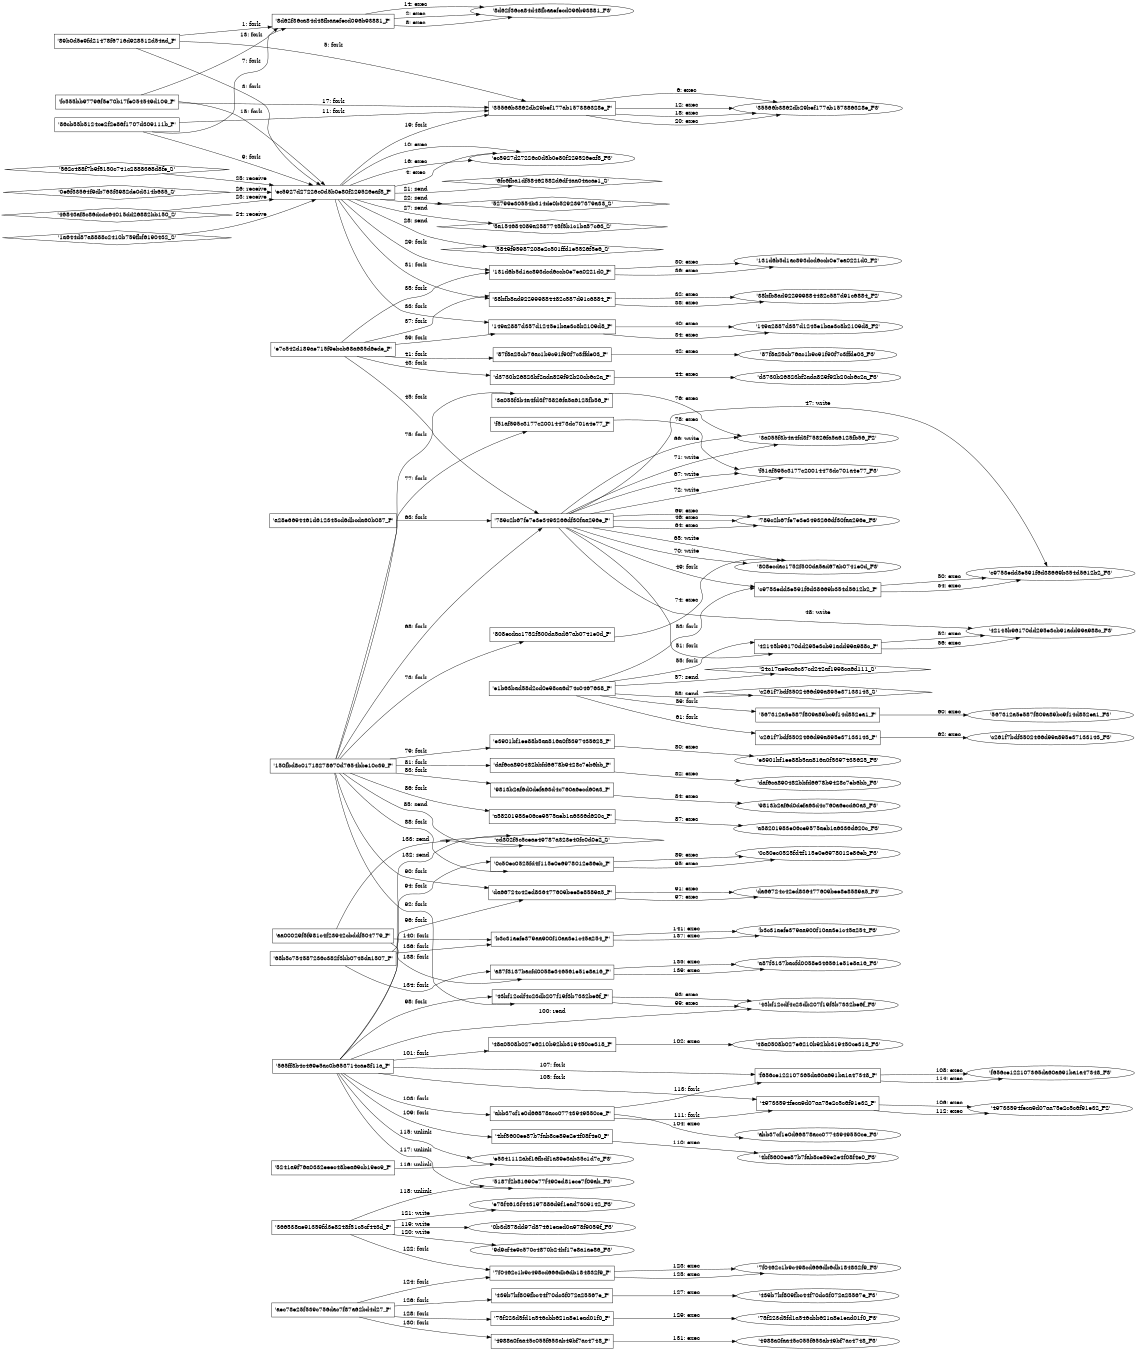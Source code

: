 digraph "D:\Learning\Paper\apt\基于CTI的攻击预警\Dataset\攻击图\ASGfromALLCTI\WastedLocker Goes Big-Game Hunting in 2020.dot" {
rankdir="LR"
size="9"
fixedsize="false"
splines="true"
nodesep=0.3
ranksep=0
fontsize=10
overlap="scalexy"
engine= "neato"
	"'89b0d5e9fd21478f6716d928512d54ad_P'" [node_type=Process shape=box]
	"'8d62f36ca84d48fbaaefecd096b93881_P'" [node_type=Process shape=box]
	"'89b0d5e9fd21478f6716d928512d54ad_P'" -> "'8d62f36ca84d48fbaaefecd096b93881_P'" [label="1: fork"]
	"'8d62f36ca84d48fbaaefecd096b93881_P'" [node_type=Process shape=box]
	"'8d62f36ca84d48fbaaefecd096b93881_F3'" [node_type=File shape=ellipse]
	"'8d62f36ca84d48fbaaefecd096b93881_P'" -> "'8d62f36ca84d48fbaaefecd096b93881_F3'" [label="2: exec"]
	"'89b0d5e9fd21478f6716d928512d54ad_P'" [node_type=Process shape=box]
	"'ec5927d27226c0d5b0e80f229526eaf8_P'" [node_type=Process shape=box]
	"'89b0d5e9fd21478f6716d928512d54ad_P'" -> "'ec5927d27226c0d5b0e80f229526eaf8_P'" [label="3: fork"]
	"'ec5927d27226c0d5b0e80f229526eaf8_P'" [node_type=Process shape=box]
	"'ec5927d27226c0d5b0e80f229526eaf8_F3'" [node_type=File shape=ellipse]
	"'ec5927d27226c0d5b0e80f229526eaf8_P'" -> "'ec5927d27226c0d5b0e80f229526eaf8_F3'" [label="4: exec"]
	"'89b0d5e9fd21478f6716d928512d54ad_P'" [node_type=Process shape=box]
	"'35566b3862db29bef177ab157386328e_P'" [node_type=Process shape=box]
	"'89b0d5e9fd21478f6716d928512d54ad_P'" -> "'35566b3862db29bef177ab157386328e_P'" [label="5: fork"]
	"'35566b3862db29bef177ab157386328e_P'" [node_type=Process shape=box]
	"'35566b3862db29bef177ab157386328e_F3'" [node_type=File shape=ellipse]
	"'35566b3862db29bef177ab157386328e_P'" -> "'35566b3862db29bef177ab157386328e_F3'" [label="6: exec"]
	"'86cb55b5124ce2f2e86f1707d309111b_P'" [node_type=Process shape=box]
	"'8d62f36ca84d48fbaaefecd096b93881_P'" [node_type=Process shape=box]
	"'86cb55b5124ce2f2e86f1707d309111b_P'" -> "'8d62f36ca84d48fbaaefecd096b93881_P'" [label="7: fork"]
	"'8d62f36ca84d48fbaaefecd096b93881_P'" [node_type=Process shape=box]
	"'8d62f36ca84d48fbaaefecd096b93881_F3'" [node_type=File shape=ellipse]
	"'8d62f36ca84d48fbaaefecd096b93881_P'" -> "'8d62f36ca84d48fbaaefecd096b93881_F3'" [label="8: exec"]
	"'86cb55b5124ce2f2e86f1707d309111b_P'" [node_type=Process shape=box]
	"'ec5927d27226c0d5b0e80f229526eaf8_P'" [node_type=Process shape=box]
	"'86cb55b5124ce2f2e86f1707d309111b_P'" -> "'ec5927d27226c0d5b0e80f229526eaf8_P'" [label="9: fork"]
	"'ec5927d27226c0d5b0e80f229526eaf8_P'" [node_type=Process shape=box]
	"'ec5927d27226c0d5b0e80f229526eaf8_F3'" [node_type=File shape=ellipse]
	"'ec5927d27226c0d5b0e80f229526eaf8_P'" -> "'ec5927d27226c0d5b0e80f229526eaf8_F3'" [label="10: exec"]
	"'86cb55b5124ce2f2e86f1707d309111b_P'" [node_type=Process shape=box]
	"'35566b3862db29bef177ab157386328e_P'" [node_type=Process shape=box]
	"'86cb55b5124ce2f2e86f1707d309111b_P'" -> "'35566b3862db29bef177ab157386328e_P'" [label="11: fork"]
	"'35566b3862db29bef177ab157386328e_P'" [node_type=Process shape=box]
	"'35566b3862db29bef177ab157386328e_F3'" [node_type=File shape=ellipse]
	"'35566b3862db29bef177ab157386328e_P'" -> "'35566b3862db29bef177ab157386328e_F3'" [label="12: exec"]
	"'fc555bb97796f5e70b17fe054549d109_P'" [node_type=Process shape=box]
	"'8d62f36ca84d48fbaaefecd096b93881_P'" [node_type=Process shape=box]
	"'fc555bb97796f5e70b17fe054549d109_P'" -> "'8d62f36ca84d48fbaaefecd096b93881_P'" [label="13: fork"]
	"'8d62f36ca84d48fbaaefecd096b93881_P'" [node_type=Process shape=box]
	"'8d62f36ca84d48fbaaefecd096b93881_F3'" [node_type=File shape=ellipse]
	"'8d62f36ca84d48fbaaefecd096b93881_P'" -> "'8d62f36ca84d48fbaaefecd096b93881_F3'" [label="14: exec"]
	"'fc555bb97796f5e70b17fe054549d109_P'" [node_type=Process shape=box]
	"'ec5927d27226c0d5b0e80f229526eaf8_P'" [node_type=Process shape=box]
	"'fc555bb97796f5e70b17fe054549d109_P'" -> "'ec5927d27226c0d5b0e80f229526eaf8_P'" [label="15: fork"]
	"'ec5927d27226c0d5b0e80f229526eaf8_P'" [node_type=Process shape=box]
	"'ec5927d27226c0d5b0e80f229526eaf8_F3'" [node_type=File shape=ellipse]
	"'ec5927d27226c0d5b0e80f229526eaf8_P'" -> "'ec5927d27226c0d5b0e80f229526eaf8_F3'" [label="16: exec"]
	"'fc555bb97796f5e70b17fe054549d109_P'" [node_type=Process shape=box]
	"'35566b3862db29bef177ab157386328e_P'" [node_type=Process shape=box]
	"'fc555bb97796f5e70b17fe054549d109_P'" -> "'35566b3862db29bef177ab157386328e_P'" [label="17: fork"]
	"'35566b3862db29bef177ab157386328e_P'" [node_type=Process shape=box]
	"'35566b3862db29bef177ab157386328e_F3'" [node_type=File shape=ellipse]
	"'35566b3862db29bef177ab157386328e_P'" -> "'35566b3862db29bef177ab157386328e_F3'" [label="18: exec"]
	"'ec5927d27226c0d5b0e80f229526eaf8_P'" [node_type=Process shape=box]
	"'35566b3862db29bef177ab157386328e_P'" [node_type=Process shape=box]
	"'ec5927d27226c0d5b0e80f229526eaf8_P'" -> "'35566b3862db29bef177ab157386328e_P'" [label="19: fork"]
	"'35566b3862db29bef177ab157386328e_P'" [node_type=Process shape=box]
	"'35566b3862db29bef177ab157386328e_F3'" [node_type=File shape=ellipse]
	"'35566b3862db29bef177ab157386328e_P'" -> "'35566b3862db29bef177ab157386328e_F3'" [label="20: exec"]
	"'6fc6fba1df58462582d6df4aa04acae1_S'" [node_type=Socket shape=diamond]
	"'ec5927d27226c0d5b0e80f229526eaf8_P'" [node_type=Process shape=box]
	"'ec5927d27226c0d5b0e80f229526eaf8_P'" -> "'6fc6fba1df58462582d6df4aa04acae1_S'" [label="21: send"]
	"'52799e30554b314de0b5292397379a33_S'" [node_type=Socket shape=diamond]
	"'ec5927d27226c0d5b0e80f229526eaf8_P'" [node_type=Process shape=box]
	"'ec5927d27226c0d5b0e80f229526eaf8_P'" -> "'52799e30554b314de0b5292397379a33_S'" [label="22: send"]
	"'ec5927d27226c0d5b0e80f229526eaf8_P'" [node_type=Process shape=box]
	"'46843af8c86dcdc64015dd26882bb150_S'" [node_type=Socket shape=diamond]
	"'46843af8c86dcdc64015dd26882bb150_S'" -> "'ec5927d27226c0d5b0e80f229526eaf8_P'" [label="23: receive"]
	"'ec5927d27226c0d5b0e80f229526eaf8_P'" [node_type=Process shape=box]
	"'1a644d87a8888c2410b759fbf6190432_S'" [node_type=Socket shape=diamond]
	"'1a644d87a8888c2410b759fbf6190432_S'" -> "'ec5927d27226c0d5b0e80f229526eaf8_P'" [label="24: receive"]
	"'ec5927d27226c0d5b0e80f229526eaf8_P'" [node_type=Process shape=box]
	"'562c488f7b9f5150c741c2888368d8fe_S'" [node_type=Socket shape=diamond]
	"'562c488f7b9f5150c741c2888368d8fe_S'" -> "'ec5927d27226c0d5b0e80f229526eaf8_P'" [label="25: receive"]
	"'ec5927d27226c0d5b0e80f229526eaf8_P'" [node_type=Process shape=box]
	"'0e6f33564f9db763f3982de0d314b635_S'" [node_type=Socket shape=diamond]
	"'0e6f33564f9db763f3982de0d314b635_S'" -> "'ec5927d27226c0d5b0e80f229526eaf8_P'" [label="26: receive"]
	"'5a154684089a2587745f5b1c1ba57c63_S'" [node_type=Socket shape=diamond]
	"'ec5927d27226c0d5b0e80f229526eaf8_P'" [node_type=Process shape=box]
	"'ec5927d27226c0d5b0e80f229526eaf8_P'" -> "'5a154684089a2587745f5b1c1ba57c63_S'" [label="27: send"]
	"'5849f95987208e2c501ffd1e5526f5e6_S'" [node_type=Socket shape=diamond]
	"'ec5927d27226c0d5b0e80f229526eaf8_P'" [node_type=Process shape=box]
	"'ec5927d27226c0d5b0e80f229526eaf8_P'" -> "'5849f95987208e2c501ffd1e5526f5e6_S'" [label="28: send"]
	"'ec5927d27226c0d5b0e80f229526eaf8_P'" [node_type=Process shape=box]
	"'131d6b5d1ac893dcd6ccb0e7ea0221d0_P'" [node_type=Process shape=box]
	"'ec5927d27226c0d5b0e80f229526eaf8_P'" -> "'131d6b5d1ac893dcd6ccb0e7ea0221d0_P'" [label="29: fork"]
	"'131d6b5d1ac893dcd6ccb0e7ea0221d0_P'" [node_type=Process shape=box]
	"'131d6b5d1ac893dcd6ccb0e7ea0221d0_F2'" [node_type=File shape=ellipse]
	"'131d6b5d1ac893dcd6ccb0e7ea0221d0_P'" -> "'131d6b5d1ac893dcd6ccb0e7ea0221d0_F2'" [label="30: exec"]
	"'ec5927d27226c0d5b0e80f229526eaf8_P'" [node_type=Process shape=box]
	"'38bfb8ad922999884482c587d91c6884_P'" [node_type=Process shape=box]
	"'ec5927d27226c0d5b0e80f229526eaf8_P'" -> "'38bfb8ad922999884482c587d91c6884_P'" [label="31: fork"]
	"'38bfb8ad922999884482c587d91c6884_P'" [node_type=Process shape=box]
	"'38bfb8ad922999884482c587d91c6884_F2'" [node_type=File shape=ellipse]
	"'38bfb8ad922999884482c587d91c6884_P'" -> "'38bfb8ad922999884482c587d91c6884_F2'" [label="32: exec"]
	"'ec5927d27226c0d5b0e80f229526eaf8_P'" [node_type=Process shape=box]
	"'149a2887d357d1245e1bae3c8b2109d8_P'" [node_type=Process shape=box]
	"'ec5927d27226c0d5b0e80f229526eaf8_P'" -> "'149a2887d357d1245e1bae3c8b2109d8_P'" [label="33: fork"]
	"'149a2887d357d1245e1bae3c8b2109d8_P'" [node_type=Process shape=box]
	"'149a2887d357d1245e1bae3c8b2109d8_F2'" [node_type=File shape=ellipse]
	"'149a2887d357d1245e1bae3c8b2109d8_P'" -> "'149a2887d357d1245e1bae3c8b2109d8_F2'" [label="34: exec"]
	"'e7c542d189ae715f9ebcb68a685d6ede_P'" [node_type=Process shape=box]
	"'131d6b5d1ac893dcd6ccb0e7ea0221d0_P'" [node_type=Process shape=box]
	"'e7c542d189ae715f9ebcb68a685d6ede_P'" -> "'131d6b5d1ac893dcd6ccb0e7ea0221d0_P'" [label="35: fork"]
	"'131d6b5d1ac893dcd6ccb0e7ea0221d0_P'" [node_type=Process shape=box]
	"'131d6b5d1ac893dcd6ccb0e7ea0221d0_F2'" [node_type=File shape=ellipse]
	"'131d6b5d1ac893dcd6ccb0e7ea0221d0_P'" -> "'131d6b5d1ac893dcd6ccb0e7ea0221d0_F2'" [label="36: exec"]
	"'e7c542d189ae715f9ebcb68a685d6ede_P'" [node_type=Process shape=box]
	"'38bfb8ad922999884482c587d91c6884_P'" [node_type=Process shape=box]
	"'e7c542d189ae715f9ebcb68a685d6ede_P'" -> "'38bfb8ad922999884482c587d91c6884_P'" [label="37: fork"]
	"'38bfb8ad922999884482c587d91c6884_P'" [node_type=Process shape=box]
	"'38bfb8ad922999884482c587d91c6884_F2'" [node_type=File shape=ellipse]
	"'38bfb8ad922999884482c587d91c6884_P'" -> "'38bfb8ad922999884482c587d91c6884_F2'" [label="38: exec"]
	"'e7c542d189ae715f9ebcb68a685d6ede_P'" [node_type=Process shape=box]
	"'149a2887d357d1245e1bae3c8b2109d8_P'" [node_type=Process shape=box]
	"'e7c542d189ae715f9ebcb68a685d6ede_P'" -> "'149a2887d357d1245e1bae3c8b2109d8_P'" [label="39: fork"]
	"'149a2887d357d1245e1bae3c8b2109d8_P'" [node_type=Process shape=box]
	"'149a2887d357d1245e1bae3c8b2109d8_F2'" [node_type=File shape=ellipse]
	"'149a2887d357d1245e1bae3c8b2109d8_P'" -> "'149a2887d357d1245e1bae3c8b2109d8_F2'" [label="40: exec"]
	"'e7c542d189ae715f9ebcb68a685d6ede_P'" [node_type=Process shape=box]
	"'87f8a25cb76ac1b9c91f90f7c3ffde03_P'" [node_type=Process shape=box]
	"'e7c542d189ae715f9ebcb68a685d6ede_P'" -> "'87f8a25cb76ac1b9c91f90f7c3ffde03_P'" [label="41: fork"]
	"'87f8a25cb76ac1b9c91f90f7c3ffde03_P'" [node_type=Process shape=box]
	"'87f8a25cb76ac1b9c91f90f7c3ffde03_F3'" [node_type=File shape=ellipse]
	"'87f8a25cb76ac1b9c91f90f7c3ffde03_P'" -> "'87f8a25cb76ac1b9c91f90f7c3ffde03_F3'" [label="42: exec"]
	"'e7c542d189ae715f9ebcb68a685d6ede_P'" [node_type=Process shape=box]
	"'d3730b26823bf2ada829f92b20cb6c2a_P'" [node_type=Process shape=box]
	"'e7c542d189ae715f9ebcb68a685d6ede_P'" -> "'d3730b26823bf2ada829f92b20cb6c2a_P'" [label="43: fork"]
	"'d3730b26823bf2ada829f92b20cb6c2a_P'" [node_type=Process shape=box]
	"'d3730b26823bf2ada829f92b20cb6c2a_F3'" [node_type=File shape=ellipse]
	"'d3730b26823bf2ada829f92b20cb6c2a_P'" -> "'d3730b26823bf2ada829f92b20cb6c2a_F3'" [label="44: exec"]
	"'e7c542d189ae715f9ebcb68a685d6ede_P'" [node_type=Process shape=box]
	"'789c2b67fe7e3e3493266df30faa296e_P'" [node_type=Process shape=box]
	"'e7c542d189ae715f9ebcb68a685d6ede_P'" -> "'789c2b67fe7e3e3493266df30faa296e_P'" [label="45: fork"]
	"'789c2b67fe7e3e3493266df30faa296e_P'" [node_type=Process shape=box]
	"'789c2b67fe7e3e3493266df30faa296e_F3'" [node_type=File shape=ellipse]
	"'789c2b67fe7e3e3493266df30faa296e_P'" -> "'789c2b67fe7e3e3493266df30faa296e_F3'" [label="46: exec"]
	"'c9753edd3e591f6d38669b354d5612b2_F3'" [node_type=file shape=ellipse]
	"'789c2b67fe7e3e3493266df30faa296e_P'" [node_type=Process shape=box]
	"'789c2b67fe7e3e3493266df30faa296e_P'" -> "'c9753edd3e591f6d38669b354d5612b2_F3'" [label="47: write"]
	"'42145b96170dd295e3cb91add99a988c_F3'" [node_type=file shape=ellipse]
	"'789c2b67fe7e3e3493266df30faa296e_P'" [node_type=Process shape=box]
	"'789c2b67fe7e3e3493266df30faa296e_P'" -> "'42145b96170dd295e3cb91add99a988c_F3'" [label="48: write"]
	"'789c2b67fe7e3e3493266df30faa296e_P'" [node_type=Process shape=box]
	"'c9753edd3e591f6d38669b354d5612b2_P'" [node_type=Process shape=box]
	"'789c2b67fe7e3e3493266df30faa296e_P'" -> "'c9753edd3e591f6d38669b354d5612b2_P'" [label="49: fork"]
	"'c9753edd3e591f6d38669b354d5612b2_P'" [node_type=Process shape=box]
	"'c9753edd3e591f6d38669b354d5612b2_F3'" [node_type=File shape=ellipse]
	"'c9753edd3e591f6d38669b354d5612b2_P'" -> "'c9753edd3e591f6d38669b354d5612b2_F3'" [label="50: exec"]
	"'789c2b67fe7e3e3493266df30faa296e_P'" [node_type=Process shape=box]
	"'42145b96170dd295e3cb91add99a988c_P'" [node_type=Process shape=box]
	"'789c2b67fe7e3e3493266df30faa296e_P'" -> "'42145b96170dd295e3cb91add99a988c_P'" [label="51: fork"]
	"'42145b96170dd295e3cb91add99a988c_P'" [node_type=Process shape=box]
	"'42145b96170dd295e3cb91add99a988c_F3'" [node_type=File shape=ellipse]
	"'42145b96170dd295e3cb91add99a988c_P'" -> "'42145b96170dd295e3cb91add99a988c_F3'" [label="52: exec"]
	"'e1b63bad58d2cd0e98ca6d74c0467638_P'" [node_type=Process shape=box]
	"'c9753edd3e591f6d38669b354d5612b2_P'" [node_type=Process shape=box]
	"'e1b63bad58d2cd0e98ca6d74c0467638_P'" -> "'c9753edd3e591f6d38669b354d5612b2_P'" [label="53: fork"]
	"'c9753edd3e591f6d38669b354d5612b2_P'" [node_type=Process shape=box]
	"'c9753edd3e591f6d38669b354d5612b2_F3'" [node_type=File shape=ellipse]
	"'c9753edd3e591f6d38669b354d5612b2_P'" -> "'c9753edd3e591f6d38669b354d5612b2_F3'" [label="54: exec"]
	"'e1b63bad58d2cd0e98ca6d74c0467638_P'" [node_type=Process shape=box]
	"'42145b96170dd295e3cb91add99a988c_P'" [node_type=Process shape=box]
	"'e1b63bad58d2cd0e98ca6d74c0467638_P'" -> "'42145b96170dd295e3cb91add99a988c_P'" [label="55: fork"]
	"'42145b96170dd295e3cb91add99a988c_P'" [node_type=Process shape=box]
	"'42145b96170dd295e3cb91add99a988c_F3'" [node_type=File shape=ellipse]
	"'42145b96170dd295e3cb91add99a988c_P'" -> "'42145b96170dd295e3cb91add99a988c_F3'" [label="56: exec"]
	"'24c17ae9ca6c37cd242af1998ca6d111_S'" [node_type=Socket shape=diamond]
	"'e1b63bad58d2cd0e98ca6d74c0467638_P'" [node_type=Process shape=box]
	"'e1b63bad58d2cd0e98ca6d74c0467638_P'" -> "'24c17ae9ca6c37cd242af1998ca6d111_S'" [label="57: send"]
	"'c261f7bdf3502466d99a895e37133143_S'" [node_type=Socket shape=diamond]
	"'e1b63bad58d2cd0e98ca6d74c0467638_P'" [node_type=Process shape=box]
	"'e1b63bad58d2cd0e98ca6d74c0467638_P'" -> "'c261f7bdf3502466d99a895e37133143_S'" [label="58: send"]
	"'e1b63bad58d2cd0e98ca6d74c0467638_P'" [node_type=Process shape=box]
	"'567312a5e587f809a89bc9f14d852ea1_P'" [node_type=Process shape=box]
	"'e1b63bad58d2cd0e98ca6d74c0467638_P'" -> "'567312a5e587f809a89bc9f14d852ea1_P'" [label="59: fork"]
	"'567312a5e587f809a89bc9f14d852ea1_P'" [node_type=Process shape=box]
	"'567312a5e587f809a89bc9f14d852ea1_F3'" [node_type=File shape=ellipse]
	"'567312a5e587f809a89bc9f14d852ea1_P'" -> "'567312a5e587f809a89bc9f14d852ea1_F3'" [label="60: exec"]
	"'e1b63bad58d2cd0e98ca6d74c0467638_P'" [node_type=Process shape=box]
	"'c261f7bdf3502466d99a895e37133143_P'" [node_type=Process shape=box]
	"'e1b63bad58d2cd0e98ca6d74c0467638_P'" -> "'c261f7bdf3502466d99a895e37133143_P'" [label="61: fork"]
	"'c261f7bdf3502466d99a895e37133143_P'" [node_type=Process shape=box]
	"'c261f7bdf3502466d99a895e37133143_F3'" [node_type=File shape=ellipse]
	"'c261f7bdf3502466d99a895e37133143_P'" -> "'c261f7bdf3502466d99a895e37133143_F3'" [label="62: exec"]
	"'a28e6694461d612345cd6dbcda60b087_P'" [node_type=Process shape=box]
	"'789c2b67fe7e3e3493266df30faa296e_P'" [node_type=Process shape=box]
	"'a28e6694461d612345cd6dbcda60b087_P'" -> "'789c2b67fe7e3e3493266df30faa296e_P'" [label="63: fork"]
	"'789c2b67fe7e3e3493266df30faa296e_P'" [node_type=Process shape=box]
	"'789c2b67fe7e3e3493266df30faa296e_F3'" [node_type=File shape=ellipse]
	"'789c2b67fe7e3e3493266df30faa296e_P'" -> "'789c2b67fe7e3e3493266df30faa296e_F3'" [label="64: exec"]
	"'808ecdac1752f500da5ad67ab0741e0d_F3'" [node_type=file shape=ellipse]
	"'789c2b67fe7e3e3493266df30faa296e_P'" [node_type=Process shape=box]
	"'789c2b67fe7e3e3493266df30faa296e_P'" -> "'808ecdac1752f500da5ad67ab0741e0d_F3'" [label="65: write"]
	"'3a055f3b4a4fd3f75826fa5a6125fb56_F2'" [node_type=file shape=ellipse]
	"'789c2b67fe7e3e3493266df30faa296e_P'" [node_type=Process shape=box]
	"'789c2b67fe7e3e3493266df30faa296e_P'" -> "'3a055f3b4a4fd3f75826fa5a6125fb56_F2'" [label="66: write"]
	"'f51af595c3177c20014473dc701a4e77_F3'" [node_type=file shape=ellipse]
	"'789c2b67fe7e3e3493266df30faa296e_P'" [node_type=Process shape=box]
	"'789c2b67fe7e3e3493266df30faa296e_P'" -> "'f51af595c3177c20014473dc701a4e77_F3'" [label="67: write"]
	"'150fbd8c01718278670d7654bbe10c39_P'" [node_type=Process shape=box]
	"'789c2b67fe7e3e3493266df30faa296e_P'" [node_type=Process shape=box]
	"'150fbd8c01718278670d7654bbe10c39_P'" -> "'789c2b67fe7e3e3493266df30faa296e_P'" [label="68: fork"]
	"'789c2b67fe7e3e3493266df30faa296e_P'" [node_type=Process shape=box]
	"'789c2b67fe7e3e3493266df30faa296e_F3'" [node_type=File shape=ellipse]
	"'789c2b67fe7e3e3493266df30faa296e_P'" -> "'789c2b67fe7e3e3493266df30faa296e_F3'" [label="69: exec"]
	"'808ecdac1752f500da5ad67ab0741e0d_F3'" [node_type=file shape=ellipse]
	"'789c2b67fe7e3e3493266df30faa296e_P'" [node_type=Process shape=box]
	"'789c2b67fe7e3e3493266df30faa296e_P'" -> "'808ecdac1752f500da5ad67ab0741e0d_F3'" [label="70: write"]
	"'3a055f3b4a4fd3f75826fa5a6125fb56_F2'" [node_type=file shape=ellipse]
	"'789c2b67fe7e3e3493266df30faa296e_P'" [node_type=Process shape=box]
	"'789c2b67fe7e3e3493266df30faa296e_P'" -> "'3a055f3b4a4fd3f75826fa5a6125fb56_F2'" [label="71: write"]
	"'f51af595c3177c20014473dc701a4e77_F3'" [node_type=file shape=ellipse]
	"'789c2b67fe7e3e3493266df30faa296e_P'" [node_type=Process shape=box]
	"'789c2b67fe7e3e3493266df30faa296e_P'" -> "'f51af595c3177c20014473dc701a4e77_F3'" [label="72: write"]
	"'150fbd8c01718278670d7654bbe10c39_P'" [node_type=Process shape=box]
	"'808ecdac1752f500da5ad67ab0741e0d_P'" [node_type=Process shape=box]
	"'150fbd8c01718278670d7654bbe10c39_P'" -> "'808ecdac1752f500da5ad67ab0741e0d_P'" [label="73: fork"]
	"'808ecdac1752f500da5ad67ab0741e0d_P'" [node_type=Process shape=box]
	"'808ecdac1752f500da5ad67ab0741e0d_F3'" [node_type=File shape=ellipse]
	"'808ecdac1752f500da5ad67ab0741e0d_P'" -> "'808ecdac1752f500da5ad67ab0741e0d_F3'" [label="74: exec"]
	"'150fbd8c01718278670d7654bbe10c39_P'" [node_type=Process shape=box]
	"'3a055f3b4a4fd3f75826fa5a6125fb56_P'" [node_type=Process shape=box]
	"'150fbd8c01718278670d7654bbe10c39_P'" -> "'3a055f3b4a4fd3f75826fa5a6125fb56_P'" [label="75: fork"]
	"'3a055f3b4a4fd3f75826fa5a6125fb56_P'" [node_type=Process shape=box]
	"'3a055f3b4a4fd3f75826fa5a6125fb56_F2'" [node_type=File shape=ellipse]
	"'3a055f3b4a4fd3f75826fa5a6125fb56_P'" -> "'3a055f3b4a4fd3f75826fa5a6125fb56_F2'" [label="76: exec"]
	"'150fbd8c01718278670d7654bbe10c39_P'" [node_type=Process shape=box]
	"'f51af595c3177c20014473dc701a4e77_P'" [node_type=Process shape=box]
	"'150fbd8c01718278670d7654bbe10c39_P'" -> "'f51af595c3177c20014473dc701a4e77_P'" [label="77: fork"]
	"'f51af595c3177c20014473dc701a4e77_P'" [node_type=Process shape=box]
	"'f51af595c3177c20014473dc701a4e77_F3'" [node_type=File shape=ellipse]
	"'f51af595c3177c20014473dc701a4e77_P'" -> "'f51af595c3177c20014473dc701a4e77_F3'" [label="78: exec"]
	"'150fbd8c01718278670d7654bbe10c39_P'" [node_type=Process shape=box]
	"'e3901bf1ee88b5aa816a0f5397435625_P'" [node_type=Process shape=box]
	"'150fbd8c01718278670d7654bbe10c39_P'" -> "'e3901bf1ee88b5aa816a0f5397435625_P'" [label="79: fork"]
	"'e3901bf1ee88b5aa816a0f5397435625_P'" [node_type=Process shape=box]
	"'e3901bf1ee88b5aa816a0f5397435625_F3'" [node_type=File shape=ellipse]
	"'e3901bf1ee88b5aa816a0f5397435625_P'" -> "'e3901bf1ee88b5aa816a0f5397435625_F3'" [label="80: exec"]
	"'150fbd8c01718278670d7654bbe10c39_P'" [node_type=Process shape=box]
	"'daf6ca890482bbfd6678b9428c7eb6bb_P'" [node_type=Process shape=box]
	"'150fbd8c01718278670d7654bbe10c39_P'" -> "'daf6ca890482bbfd6678b9428c7eb6bb_P'" [label="81: fork"]
	"'daf6ca890482bbfd6678b9428c7eb6bb_P'" [node_type=Process shape=box]
	"'daf6ca890482bbfd6678b9428c7eb6bb_F3'" [node_type=File shape=ellipse]
	"'daf6ca890482bbfd6678b9428c7eb6bb_P'" -> "'daf6ca890482bbfd6678b9428c7eb6bb_F3'" [label="82: exec"]
	"'150fbd8c01718278670d7654bbe10c39_P'" [node_type=Process shape=box]
	"'9813b2af6d0defa63d4c760a6ecd60a3_P'" [node_type=Process shape=box]
	"'150fbd8c01718278670d7654bbe10c39_P'" -> "'9813b2af6d0defa63d4c760a6ecd60a3_P'" [label="83: fork"]
	"'9813b2af6d0defa63d4c760a6ecd60a3_P'" [node_type=Process shape=box]
	"'9813b2af6d0defa63d4c760a6ecd60a3_F3'" [node_type=File shape=ellipse]
	"'9813b2af6d0defa63d4c760a6ecd60a3_P'" -> "'9813b2af6d0defa63d4c760a6ecd60a3_F3'" [label="84: exec"]
	"'cd302f5c5ceae49787a323e40fc0d0e2_S'" [node_type=Socket shape=diamond]
	"'150fbd8c01718278670d7654bbe10c39_P'" [node_type=Process shape=box]
	"'150fbd8c01718278670d7654bbe10c39_P'" -> "'cd302f5c5ceae49787a323e40fc0d0e2_S'" [label="85: send"]
	"'150fbd8c01718278670d7654bbe10c39_P'" [node_type=Process shape=box]
	"'a58201983e06ce9575aeb1a6336d620c_P'" [node_type=Process shape=box]
	"'150fbd8c01718278670d7654bbe10c39_P'" -> "'a58201983e06ce9575aeb1a6336d620c_P'" [label="86: fork"]
	"'a58201983e06ce9575aeb1a6336d620c_P'" [node_type=Process shape=box]
	"'a58201983e06ce9575aeb1a6336d620c_F3'" [node_type=File shape=ellipse]
	"'a58201983e06ce9575aeb1a6336d620c_P'" -> "'a58201983e06ce9575aeb1a6336d620c_F3'" [label="87: exec"]
	"'150fbd8c01718278670d7654bbe10c39_P'" [node_type=Process shape=box]
	"'0c50ec0525fd4f115e0e6978012e86eb_P'" [node_type=Process shape=box]
	"'150fbd8c01718278670d7654bbe10c39_P'" -> "'0c50ec0525fd4f115e0e6978012e86eb_P'" [label="88: fork"]
	"'0c50ec0525fd4f115e0e6978012e86eb_P'" [node_type=Process shape=box]
	"'0c50ec0525fd4f115e0e6978012e86eb_F3'" [node_type=File shape=ellipse]
	"'0c50ec0525fd4f115e0e6978012e86eb_P'" -> "'0c50ec0525fd4f115e0e6978012e86eb_F3'" [label="89: exec"]
	"'150fbd8c01718278670d7654bbe10c39_P'" [node_type=Process shape=box]
	"'da66724c42ed836477609bee8e8589a5_P'" [node_type=Process shape=box]
	"'150fbd8c01718278670d7654bbe10c39_P'" -> "'da66724c42ed836477609bee8e8589a5_P'" [label="90: fork"]
	"'da66724c42ed836477609bee8e8589a5_P'" [node_type=Process shape=box]
	"'da66724c42ed836477609bee8e8589a5_F3'" [node_type=File shape=ellipse]
	"'da66724c42ed836477609bee8e8589a5_P'" -> "'da66724c42ed836477609bee8e8589a5_F3'" [label="91: exec"]
	"'150fbd8c01718278670d7654bbe10c39_P'" [node_type=Process shape=box]
	"'43bf12cdf4c23db207f19f3b7332be6f_P'" [node_type=Process shape=box]
	"'150fbd8c01718278670d7654bbe10c39_P'" -> "'43bf12cdf4c23db207f19f3b7332be6f_P'" [label="92: fork"]
	"'43bf12cdf4c23db207f19f3b7332be6f_P'" [node_type=Process shape=box]
	"'43bf12cdf4c23db207f19f3b7332be6f_F3'" [node_type=File shape=ellipse]
	"'43bf12cdf4c23db207f19f3b7332be6f_P'" -> "'43bf12cdf4c23db207f19f3b7332be6f_F3'" [label="93: exec"]
	"'565ff3b4c469e5ac0b653714cae8f11a_P'" [node_type=Process shape=box]
	"'0c50ec0525fd4f115e0e6978012e86eb_P'" [node_type=Process shape=box]
	"'565ff3b4c469e5ac0b653714cae8f11a_P'" -> "'0c50ec0525fd4f115e0e6978012e86eb_P'" [label="94: fork"]
	"'0c50ec0525fd4f115e0e6978012e86eb_P'" [node_type=Process shape=box]
	"'0c50ec0525fd4f115e0e6978012e86eb_F3'" [node_type=File shape=ellipse]
	"'0c50ec0525fd4f115e0e6978012e86eb_P'" -> "'0c50ec0525fd4f115e0e6978012e86eb_F3'" [label="95: exec"]
	"'565ff3b4c469e5ac0b653714cae8f11a_P'" [node_type=Process shape=box]
	"'da66724c42ed836477609bee8e8589a5_P'" [node_type=Process shape=box]
	"'565ff3b4c469e5ac0b653714cae8f11a_P'" -> "'da66724c42ed836477609bee8e8589a5_P'" [label="96: fork"]
	"'da66724c42ed836477609bee8e8589a5_P'" [node_type=Process shape=box]
	"'da66724c42ed836477609bee8e8589a5_F3'" [node_type=File shape=ellipse]
	"'da66724c42ed836477609bee8e8589a5_P'" -> "'da66724c42ed836477609bee8e8589a5_F3'" [label="97: exec"]
	"'565ff3b4c469e5ac0b653714cae8f11a_P'" [node_type=Process shape=box]
	"'43bf12cdf4c23db207f19f3b7332be6f_P'" [node_type=Process shape=box]
	"'565ff3b4c469e5ac0b653714cae8f11a_P'" -> "'43bf12cdf4c23db207f19f3b7332be6f_P'" [label="98: fork"]
	"'43bf12cdf4c23db207f19f3b7332be6f_P'" [node_type=Process shape=box]
	"'43bf12cdf4c23db207f19f3b7332be6f_F3'" [node_type=File shape=ellipse]
	"'43bf12cdf4c23db207f19f3b7332be6f_P'" -> "'43bf12cdf4c23db207f19f3b7332be6f_F3'" [label="99: exec"]
	"'43bf12cdf4c23db207f19f3b7332be6f_F3'" [node_type=file shape=ellipse]
	"'565ff3b4c469e5ac0b653714cae8f11a_P'" [node_type=Process shape=box]
	"'565ff3b4c469e5ac0b653714cae8f11a_P'" -> "'43bf12cdf4c23db207f19f3b7332be6f_F3'" [label="100: read"]
	"'565ff3b4c469e5ac0b653714cae8f11a_P'" [node_type=Process shape=box]
	"'48a0508b027e6210b92bb319450ce318_P'" [node_type=Process shape=box]
	"'565ff3b4c469e5ac0b653714cae8f11a_P'" -> "'48a0508b027e6210b92bb319450ce318_P'" [label="101: fork"]
	"'48a0508b027e6210b92bb319450ce318_P'" [node_type=Process shape=box]
	"'48a0508b027e6210b92bb319450ce318_F3'" [node_type=File shape=ellipse]
	"'48a0508b027e6210b92bb319450ce318_P'" -> "'48a0508b027e6210b92bb319450ce318_F3'" [label="102: exec"]
	"'565ff3b4c469e5ac0b653714cae8f11a_P'" [node_type=Process shape=box]
	"'abb37cf1e0d66878acc07743949550ce_P'" [node_type=Process shape=box]
	"'565ff3b4c469e5ac0b653714cae8f11a_P'" -> "'abb37cf1e0d66878acc07743949550ce_P'" [label="103: fork"]
	"'abb37cf1e0d66878acc07743949550ce_P'" [node_type=Process shape=box]
	"'abb37cf1e0d66878acc07743949550ce_F3'" [node_type=File shape=ellipse]
	"'abb37cf1e0d66878acc07743949550ce_P'" -> "'abb37cf1e0d66878acc07743949550ce_F3'" [label="104: exec"]
	"'565ff3b4c469e5ac0b653714cae8f11a_P'" [node_type=Process shape=box]
	"'49733594feca9d07aa75e2c5c6f91e32_P'" [node_type=Process shape=box]
	"'565ff3b4c469e5ac0b653714cae8f11a_P'" -> "'49733594feca9d07aa75e2c5c6f91e32_P'" [label="105: fork"]
	"'49733594feca9d07aa75e2c5c6f91e32_P'" [node_type=Process shape=box]
	"'49733594feca9d07aa75e2c5c6f91e32_F2'" [node_type=File shape=ellipse]
	"'49733594feca9d07aa75e2c5c6f91e32_P'" -> "'49733594feca9d07aa75e2c5c6f91e32_F2'" [label="106: exec"]
	"'565ff3b4c469e5ac0b653714cae8f11a_P'" [node_type=Process shape=box]
	"'f656ce122107365da60a691ba1a47348_P'" [node_type=Process shape=box]
	"'565ff3b4c469e5ac0b653714cae8f11a_P'" -> "'f656ce122107365da60a691ba1a47348_P'" [label="107: fork"]
	"'f656ce122107365da60a691ba1a47348_P'" [node_type=Process shape=box]
	"'f656ce122107365da60a691ba1a47348_F3'" [node_type=File shape=ellipse]
	"'f656ce122107365da60a691ba1a47348_P'" -> "'f656ce122107365da60a691ba1a47348_F3'" [label="108: exec"]
	"'565ff3b4c469e5ac0b653714cae8f11a_P'" [node_type=Process shape=box]
	"'4bf5600ee87b7fab8ce89e2e4f08f4e0_P'" [node_type=Process shape=box]
	"'565ff3b4c469e5ac0b653714cae8f11a_P'" -> "'4bf5600ee87b7fab8ce89e2e4f08f4e0_P'" [label="109: fork"]
	"'4bf5600ee87b7fab8ce89e2e4f08f4e0_P'" [node_type=Process shape=box]
	"'4bf5600ee87b7fab8ce89e2e4f08f4e0_F3'" [node_type=File shape=ellipse]
	"'4bf5600ee87b7fab8ce89e2e4f08f4e0_P'" -> "'4bf5600ee87b7fab8ce89e2e4f08f4e0_F3'" [label="110: exec"]
	"'abb37cf1e0d66878acc07743949550ce_P'" [node_type=Process shape=box]
	"'49733594feca9d07aa75e2c5c6f91e32_P'" [node_type=Process shape=box]
	"'abb37cf1e0d66878acc07743949550ce_P'" -> "'49733594feca9d07aa75e2c5c6f91e32_P'" [label="111: fork"]
	"'49733594feca9d07aa75e2c5c6f91e32_P'" [node_type=Process shape=box]
	"'49733594feca9d07aa75e2c5c6f91e32_F2'" [node_type=File shape=ellipse]
	"'49733594feca9d07aa75e2c5c6f91e32_P'" -> "'49733594feca9d07aa75e2c5c6f91e32_F2'" [label="112: exec"]
	"'abb37cf1e0d66878acc07743949550ce_P'" [node_type=Process shape=box]
	"'f656ce122107365da60a691ba1a47348_P'" [node_type=Process shape=box]
	"'abb37cf1e0d66878acc07743949550ce_P'" -> "'f656ce122107365da60a691ba1a47348_P'" [label="113: fork"]
	"'f656ce122107365da60a691ba1a47348_P'" [node_type=Process shape=box]
	"'f656ce122107365da60a691ba1a47348_F3'" [node_type=File shape=ellipse]
	"'f656ce122107365da60a691ba1a47348_P'" -> "'f656ce122107365da60a691ba1a47348_F3'" [label="114: exec"]
	"'e5341112abf16fbdf1a89e3ab35c1d7c_F3'" [node_type=file shape=ellipse]
	"'565ff3b4c469e5ac0b653714cae8f11a_P'" [node_type=Process shape=box]
	"'565ff3b4c469e5ac0b653714cae8f11a_P'" -> "'e5341112abf16fbdf1a89e3ab35c1d7c_F3'" [label="115: unlink"]
	"'e5341112abf16fbdf1a89e3ab35c1d7c_F3'" [node_type=file shape=ellipse]
	"'5241a9f76a0332eeec48bea69cb19ec9_P'" [node_type=Process shape=box]
	"'5241a9f76a0332eeec48bea69cb19ec9_P'" -> "'e5341112abf16fbdf1a89e3ab35c1d7c_F3'" [label="116: unlink"]
	"'5187f2b81690e77f490ed81ece7f09ab_F3'" [node_type=file shape=ellipse]
	"'565ff3b4c469e5ac0b653714cae8f11a_P'" [node_type=Process shape=box]
	"'565ff3b4c469e5ac0b653714cae8f11a_P'" -> "'5187f2b81690e77f490ed81ece7f09ab_F3'" [label="117: unlink"]
	"'5187f2b81690e77f490ed81ece7f09ab_F3'" [node_type=file shape=ellipse]
	"'366538ae91359fd3e8248f51c5cf443d_P'" [node_type=Process shape=box]
	"'366538ae91359fd3e8248f51c5cf443d_P'" -> "'5187f2b81690e77f490ed81ece7f09ab_F3'" [label="118: unlink"]
	"'0b3d578dd97d87461eaed0a978f9059f_F3'" [node_type=file shape=ellipse]
	"'366538ae91359fd3e8248f51c5cf443d_P'" [node_type=Process shape=box]
	"'366538ae91359fd3e8248f51c5cf443d_P'" -> "'0b3d578dd97d87461eaed0a978f9059f_F3'" [label="119: write"]
	"'9d9cf4e9c570c4870b24bf17e8a1ae86_F3'" [node_type=file shape=ellipse]
	"'366538ae91359fd3e8248f51c5cf443d_P'" [node_type=Process shape=box]
	"'366538ae91359fd3e8248f51c5cf443d_P'" -> "'9d9cf4e9c570c4870b24bf17e8a1ae86_F3'" [label="120: write"]
	"'e75f4613f443197886d9f1ead7309142_F3'" [node_type=file shape=ellipse]
	"'366538ae91359fd3e8248f51c5cf443d_P'" [node_type=Process shape=box]
	"'366538ae91359fd3e8248f51c5cf443d_P'" -> "'e75f4613f443197886d9f1ead7309142_F3'" [label="121: write"]
	"'366538ae91359fd3e8248f51c5cf443d_P'" [node_type=Process shape=box]
	"'7f0462c1b9c498cd666db6db184832f9_P'" [node_type=Process shape=box]
	"'366538ae91359fd3e8248f51c5cf443d_P'" -> "'7f0462c1b9c498cd666db6db184832f9_P'" [label="122: fork"]
	"'7f0462c1b9c498cd666db6db184832f9_P'" [node_type=Process shape=box]
	"'7f0462c1b9c498cd666db6db184832f9_F3'" [node_type=File shape=ellipse]
	"'7f0462c1b9c498cd666db6db184832f9_P'" -> "'7f0462c1b9c498cd666db6db184832f9_F3'" [label="123: exec"]
	"'aec78e25f539c756dac7f87a62bd4d27_P'" [node_type=Process shape=box]
	"'7f0462c1b9c498cd666db6db184832f9_P'" [node_type=Process shape=box]
	"'aec78e25f539c756dac7f87a62bd4d27_P'" -> "'7f0462c1b9c498cd666db6db184832f9_P'" [label="124: fork"]
	"'7f0462c1b9c498cd666db6db184832f9_P'" [node_type=Process shape=box]
	"'7f0462c1b9c498cd666db6db184832f9_F3'" [node_type=File shape=ellipse]
	"'7f0462c1b9c498cd666db6db184832f9_P'" -> "'7f0462c1b9c498cd666db6db184832f9_F3'" [label="125: exec"]
	"'aec78e25f539c756dac7f87a62bd4d27_P'" [node_type=Process shape=box]
	"'439b7bf809fbc44f70dc3f072a25567e_P'" [node_type=Process shape=box]
	"'aec78e25f539c756dac7f87a62bd4d27_P'" -> "'439b7bf809fbc44f70dc3f072a25567e_P'" [label="126: fork"]
	"'439b7bf809fbc44f70dc3f072a25567e_P'" [node_type=Process shape=box]
	"'439b7bf809fbc44f70dc3f072a25567e_F3'" [node_type=File shape=ellipse]
	"'439b7bf809fbc44f70dc3f072a25567e_P'" -> "'439b7bf809fbc44f70dc3f072a25567e_F3'" [label="127: exec"]
	"'aec78e25f539c756dac7f87a62bd4d27_P'" [node_type=Process shape=box]
	"'75f223d5fd1a546cbb621a8e1ead01f0_P'" [node_type=Process shape=box]
	"'aec78e25f539c756dac7f87a62bd4d27_P'" -> "'75f223d5fd1a546cbb621a8e1ead01f0_P'" [label="128: fork"]
	"'75f223d5fd1a546cbb621a8e1ead01f0_P'" [node_type=Process shape=box]
	"'75f223d5fd1a546cbb621a8e1ead01f0_F3'" [node_type=File shape=ellipse]
	"'75f223d5fd1a546cbb621a8e1ead01f0_P'" -> "'75f223d5fd1a546cbb621a8e1ead01f0_F3'" [label="129: exec"]
	"'aec78e25f539c756dac7f87a62bd4d27_P'" [node_type=Process shape=box]
	"'4988a0faa45c055f653ab49bf7ac4748_P'" [node_type=Process shape=box]
	"'aec78e25f539c756dac7f87a62bd4d27_P'" -> "'4988a0faa45c055f653ab49bf7ac4748_P'" [label="130: fork"]
	"'4988a0faa45c055f653ab49bf7ac4748_P'" [node_type=Process shape=box]
	"'4988a0faa45c055f653ab49bf7ac4748_F3'" [node_type=File shape=ellipse]
	"'4988a0faa45c055f653ab49bf7ac4748_P'" -> "'4988a0faa45c055f653ab49bf7ac4748_F3'" [label="131: exec"]
	"'cd302f5c5ceae49787a323e40fc0d0e2_S'" [node_type=Socket shape=diamond]
	"'68b5c754587236c382f3bb0748da1507_P'" [node_type=Process shape=box]
	"'68b5c754587236c382f3bb0748da1507_P'" -> "'cd302f5c5ceae49787a323e40fc0d0e2_S'" [label="132: send"]
	"'cd302f5c5ceae49787a323e40fc0d0e2_S'" [node_type=Socket shape=diamond]
	"'aa00029f5f981c4f23942cbddf504779_P'" [node_type=Process shape=box]
	"'aa00029f5f981c4f23942cbddf504779_P'" -> "'cd302f5c5ceae49787a323e40fc0d0e2_S'" [label="133: send"]
	"'68b5c754587236c382f3bb0748da1507_P'" [node_type=Process shape=box]
	"'a87f3137bacfd0058e346561e51e8a16_P'" [node_type=Process shape=box]
	"'68b5c754587236c382f3bb0748da1507_P'" -> "'a87f3137bacfd0058e346561e51e8a16_P'" [label="134: fork"]
	"'a87f3137bacfd0058e346561e51e8a16_P'" [node_type=Process shape=box]
	"'a87f3137bacfd0058e346561e51e8a16_F3'" [node_type=File shape=ellipse]
	"'a87f3137bacfd0058e346561e51e8a16_P'" -> "'a87f3137bacfd0058e346561e51e8a16_F3'" [label="135: exec"]
	"'68b5c754587236c382f3bb0748da1507_P'" [node_type=Process shape=box]
	"'b3c31aefe379aa900f10aa3e1c45a254_P'" [node_type=Process shape=box]
	"'68b5c754587236c382f3bb0748da1507_P'" -> "'b3c31aefe379aa900f10aa3e1c45a254_P'" [label="136: fork"]
	"'b3c31aefe379aa900f10aa3e1c45a254_P'" [node_type=Process shape=box]
	"'b3c31aefe379aa900f10aa3e1c45a254_F3'" [node_type=File shape=ellipse]
	"'b3c31aefe379aa900f10aa3e1c45a254_P'" -> "'b3c31aefe379aa900f10aa3e1c45a254_F3'" [label="137: exec"]
	"'aa00029f5f981c4f23942cbddf504779_P'" [node_type=Process shape=box]
	"'a87f3137bacfd0058e346561e51e8a16_P'" [node_type=Process shape=box]
	"'aa00029f5f981c4f23942cbddf504779_P'" -> "'a87f3137bacfd0058e346561e51e8a16_P'" [label="138: fork"]
	"'a87f3137bacfd0058e346561e51e8a16_P'" [node_type=Process shape=box]
	"'a87f3137bacfd0058e346561e51e8a16_F3'" [node_type=File shape=ellipse]
	"'a87f3137bacfd0058e346561e51e8a16_P'" -> "'a87f3137bacfd0058e346561e51e8a16_F3'" [label="139: exec"]
	"'aa00029f5f981c4f23942cbddf504779_P'" [node_type=Process shape=box]
	"'b3c31aefe379aa900f10aa3e1c45a254_P'" [node_type=Process shape=box]
	"'aa00029f5f981c4f23942cbddf504779_P'" -> "'b3c31aefe379aa900f10aa3e1c45a254_P'" [label="140: fork"]
	"'b3c31aefe379aa900f10aa3e1c45a254_P'" [node_type=Process shape=box]
	"'b3c31aefe379aa900f10aa3e1c45a254_F3'" [node_type=File shape=ellipse]
	"'b3c31aefe379aa900f10aa3e1c45a254_P'" -> "'b3c31aefe379aa900f10aa3e1c45a254_F3'" [label="141: exec"]
}
